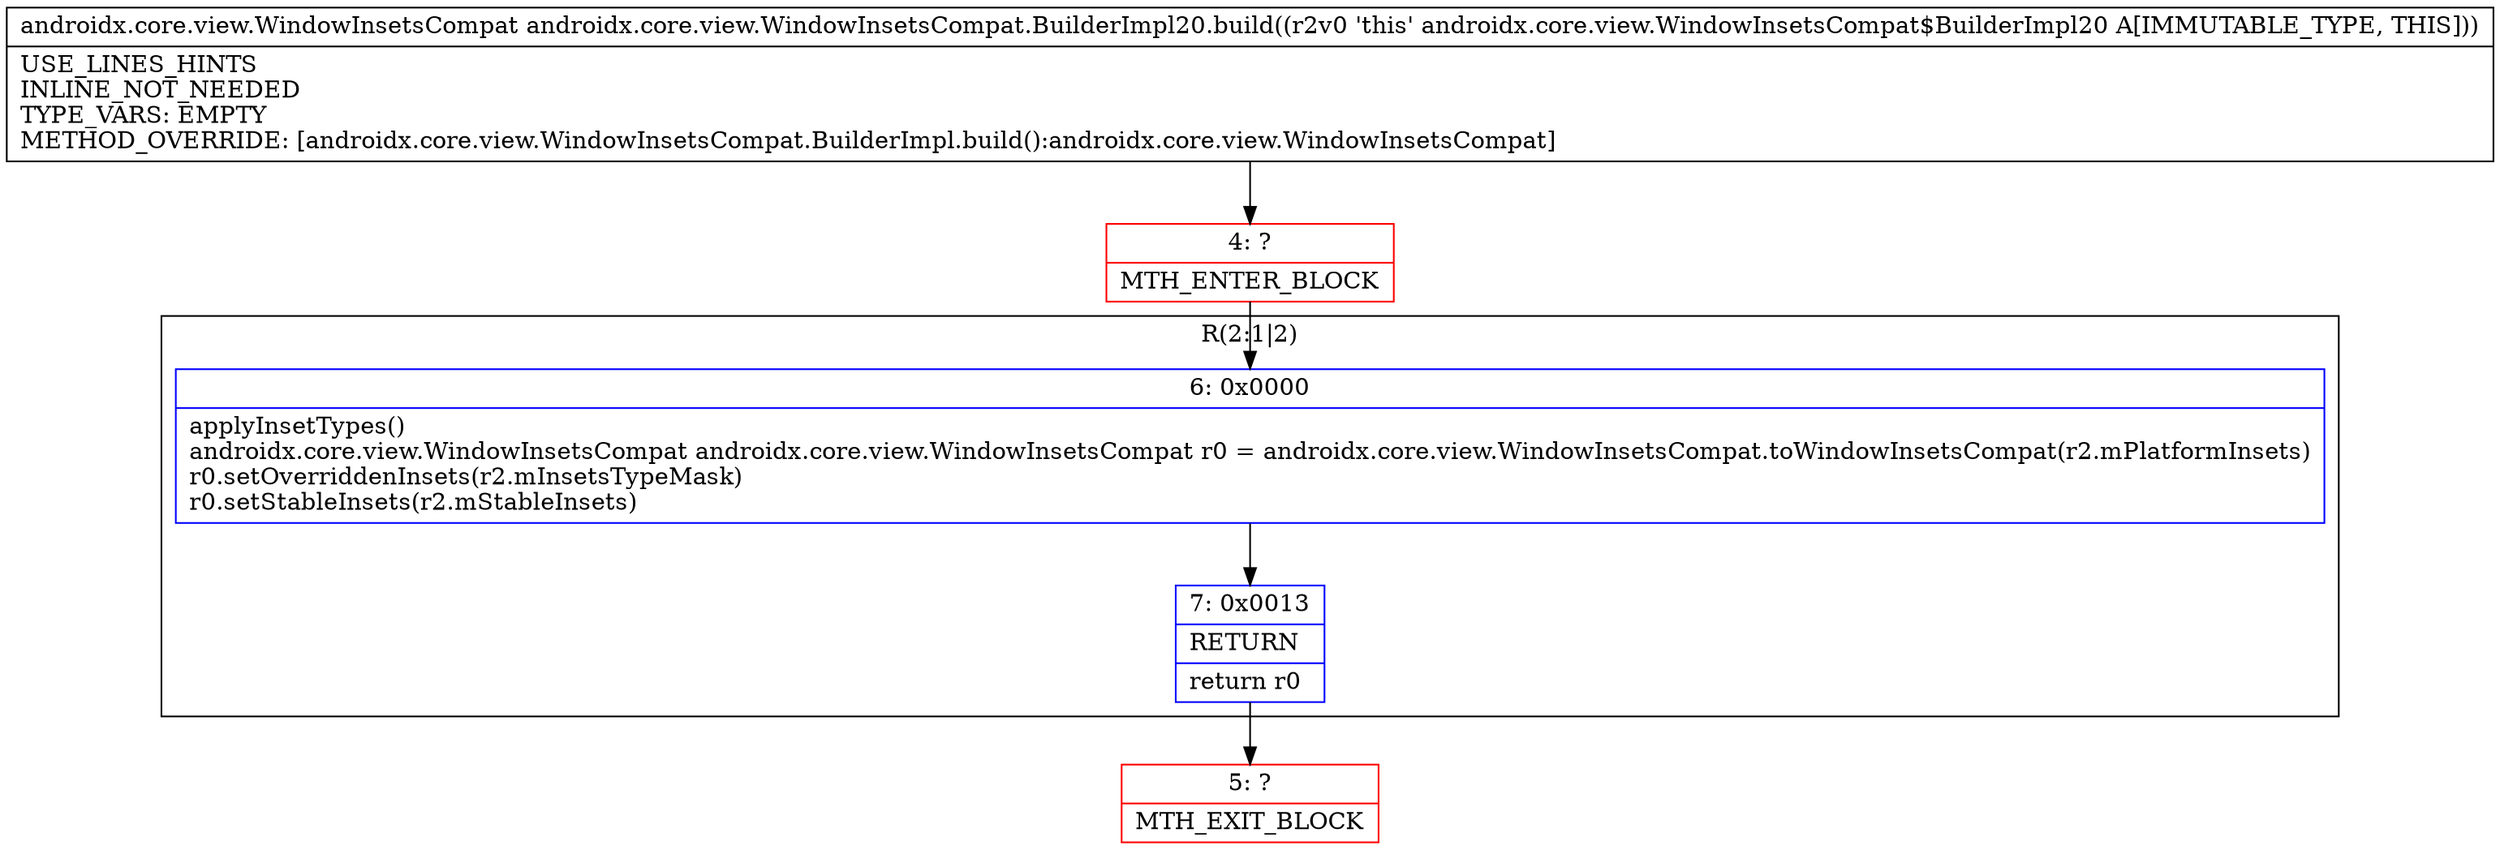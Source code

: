 digraph "CFG forandroidx.core.view.WindowInsetsCompat.BuilderImpl20.build()Landroidx\/core\/view\/WindowInsetsCompat;" {
subgraph cluster_Region_1530051470 {
label = "R(2:1|2)";
node [shape=record,color=blue];
Node_6 [shape=record,label="{6\:\ 0x0000|applyInsetTypes()\landroidx.core.view.WindowInsetsCompat androidx.core.view.WindowInsetsCompat r0 = androidx.core.view.WindowInsetsCompat.toWindowInsetsCompat(r2.mPlatformInsets)\lr0.setOverriddenInsets(r2.mInsetsTypeMask)\lr0.setStableInsets(r2.mStableInsets)\l}"];
Node_7 [shape=record,label="{7\:\ 0x0013|RETURN\l|return r0\l}"];
}
Node_4 [shape=record,color=red,label="{4\:\ ?|MTH_ENTER_BLOCK\l}"];
Node_5 [shape=record,color=red,label="{5\:\ ?|MTH_EXIT_BLOCK\l}"];
MethodNode[shape=record,label="{androidx.core.view.WindowInsetsCompat androidx.core.view.WindowInsetsCompat.BuilderImpl20.build((r2v0 'this' androidx.core.view.WindowInsetsCompat$BuilderImpl20 A[IMMUTABLE_TYPE, THIS]))  | USE_LINES_HINTS\lINLINE_NOT_NEEDED\lTYPE_VARS: EMPTY\lMETHOD_OVERRIDE: [androidx.core.view.WindowInsetsCompat.BuilderImpl.build():androidx.core.view.WindowInsetsCompat]\l}"];
MethodNode -> Node_4;Node_6 -> Node_7;
Node_7 -> Node_5;
Node_4 -> Node_6;
}


